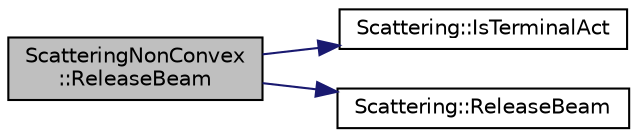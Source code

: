 digraph "ScatteringNonConvex::ReleaseBeam"
{
  edge [fontname="Helvetica",fontsize="10",labelfontname="Helvetica",labelfontsize="10"];
  node [fontname="Helvetica",fontsize="10",shape=record];
  rankdir="LR";
  Node3 [label="ScatteringNonConvex\l::ReleaseBeam",height=0.2,width=0.4,color="black", fillcolor="grey75", style="filled", fontcolor="black"];
  Node3 -> Node4 [color="midnightblue",fontsize="10",style="solid"];
  Node4 [label="Scattering::IsTerminalAct",height=0.2,width=0.4,color="black", fillcolor="white", style="filled",URL="$class_scattering.html#abe93cd1898e52b1601c96735020454fe",tooltip="Checks if beam has been to release out of Particle. "];
  Node3 -> Node5 [color="midnightblue",fontsize="10",style="solid"];
  Node5 [label="Scattering::ReleaseBeam",height=0.2,width=0.4,color="black", fillcolor="white", style="filled",URL="$class_scattering.html#a6fa2a9f952577d5310d8a8e617f2c8f8",tooltip="Final handling of beam and throwing it out of the Particle. "];
}
